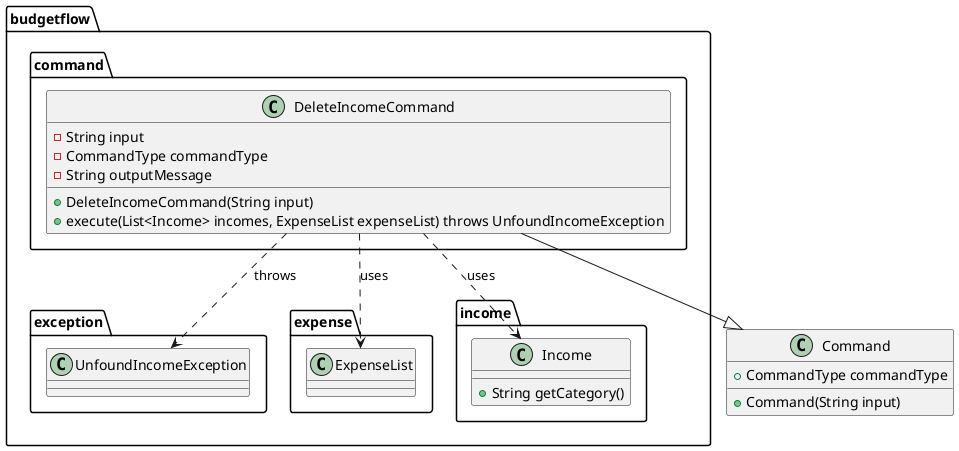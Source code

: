 @startuml

package budgetflow.command {
    class DeleteIncomeCommand {
        - String input
        - CommandType commandType
        - String outputMessage
        + DeleteIncomeCommand(String input)
        + execute(List<Income> incomes, ExpenseList expenseList) throws UnfoundIncomeException
    }
}

package budgetflow.exception {
    class UnfoundIncomeException
}

package budgetflow.expense {
    class ExpenseList
}

package budgetflow.income {
    class Income {
        + String getCategory()
    }
}

class Command {
    + Command(String input)
    + CommandType commandType
}

DeleteIncomeCommand --|> Command
DeleteIncomeCommand ..> UnfoundIncomeException : throws
DeleteIncomeCommand ..> Income : uses
DeleteIncomeCommand ..> ExpenseList : uses

@enduml